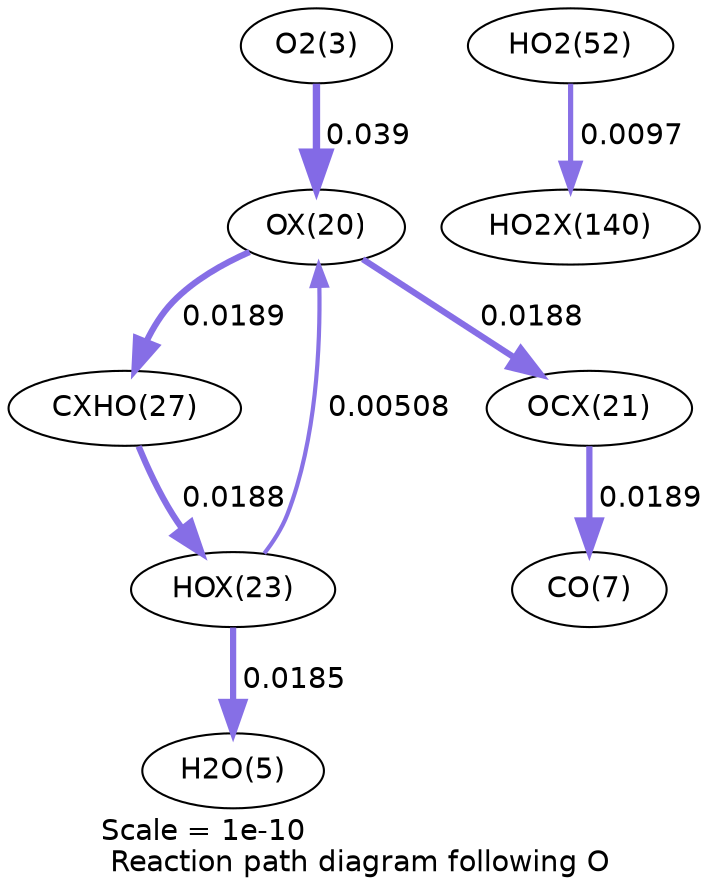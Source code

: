 digraph reaction_paths {
center=1;
s5 -> s26[fontname="Helvetica", penwidth=3.55, arrowsize=1.78, color="0.7, 0.539, 0.9"
, label=" 0.039"];
s26 -> s31[fontname="Helvetica", penwidth=3, arrowsize=1.5, color="0.7, 0.519, 0.9"
, label=" 0.0189"];
s26 -> s27[fontname="Helvetica", penwidth=3, arrowsize=1.5, color="0.7, 0.519, 0.9"
, label=" 0.0188"];
s29 -> s26[fontname="Helvetica", penwidth=2.01, arrowsize=1.01, color="0.7, 0.505, 0.9"
, label=" 0.00508"];
s31 -> s29[fontname="Helvetica", penwidth=3, arrowsize=1.5, color="0.7, 0.519, 0.9"
, label=" 0.0188"];
s27 -> s9[fontname="Helvetica", penwidth=3, arrowsize=1.5, color="0.7, 0.519, 0.9"
, label=" 0.0189"];
s29 -> s7[fontname="Helvetica", penwidth=2.99, arrowsize=1.49, color="0.7, 0.518, 0.9"
, label=" 0.0185"];
s21 -> s40[fontname="Helvetica", penwidth=2.5, arrowsize=1.25, color="0.7, 0.51, 0.9"
, label=" 0.0097"];
s5 [ fontname="Helvetica", label="O2(3)"];
s7 [ fontname="Helvetica", label="H2O(5)"];
s9 [ fontname="Helvetica", label="CO(7)"];
s21 [ fontname="Helvetica", label="HO2(52)"];
s26 [ fontname="Helvetica", label="OX(20)"];
s27 [ fontname="Helvetica", label="OCX(21)"];
s29 [ fontname="Helvetica", label="HOX(23)"];
s31 [ fontname="Helvetica", label="CXHO(27)"];
s40 [ fontname="Helvetica", label="HO2X(140)"];
 label = "Scale = 1e-10\l Reaction path diagram following O";
 fontname = "Helvetica";
}
